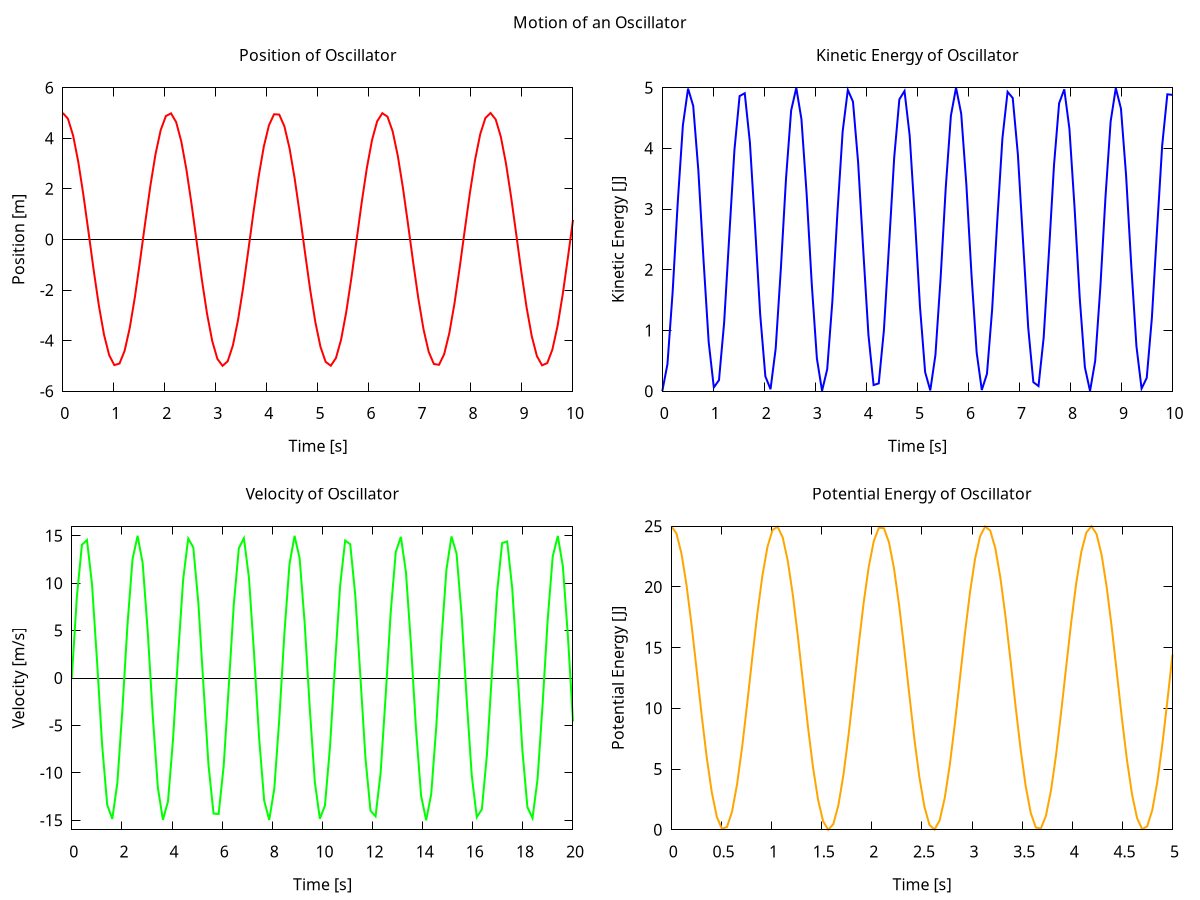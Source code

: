 ## set graph appearance (ALL) ##
set key off
unset grid
set xzeroaxis lt 1 lc rgb 'black'

## define line styles ##
set style line 1 lt 1 lc rgb "red" lw 2
set style line 2 lt 2 lc rgb "blue" lw 2
set style line 3 lt 5 lc rgb "green" lw 2
set style line 4 lt 4 lc rgb "orange" lw 2

## print output to screen ##
set multiplot layout 2,2 rowsfirst title 'Motion of an Oscillator'
# plot 1,1
set xrange [0:10]
set yrange [-6:6]
set xtics 0,1,10
set xlabel 'Time [s]'
set ylabel 'Position [m]'
set title 'Position of Oscillator'
plot 5*cos(3*x) ls 1
#plot 1,2
set xrange [0:10]
set yrange [0:5]
set xtics 0,1,10
set xlabel 'Time [s]'
set ylabel 'Kinetic Energy [J]'
set title 'Kinetic Energy of Oscillator'
plot 5*sin(3*x)**2 ls 2
#plot 2,1
set xrange [0:20]
set yrange [-16:16]
set xtics 0,2,20
set xlabel 'Time [s]'
set ylabel 'Velocity [m/s]'
set title 'Velocity of Oscillator'
plot 15*sin(3*x) ls 3
#plot 2,2
set xrange [0:5]
set yrange [0:25]
set xtics 0,0.5,5
set xlabel 'Time [s]'
set ylabel 'Potential Energy [J]'
set title 'Potential Energy of Oscillator'
plot 25*cos(3*x)**2 ls 4
unset multiplot
